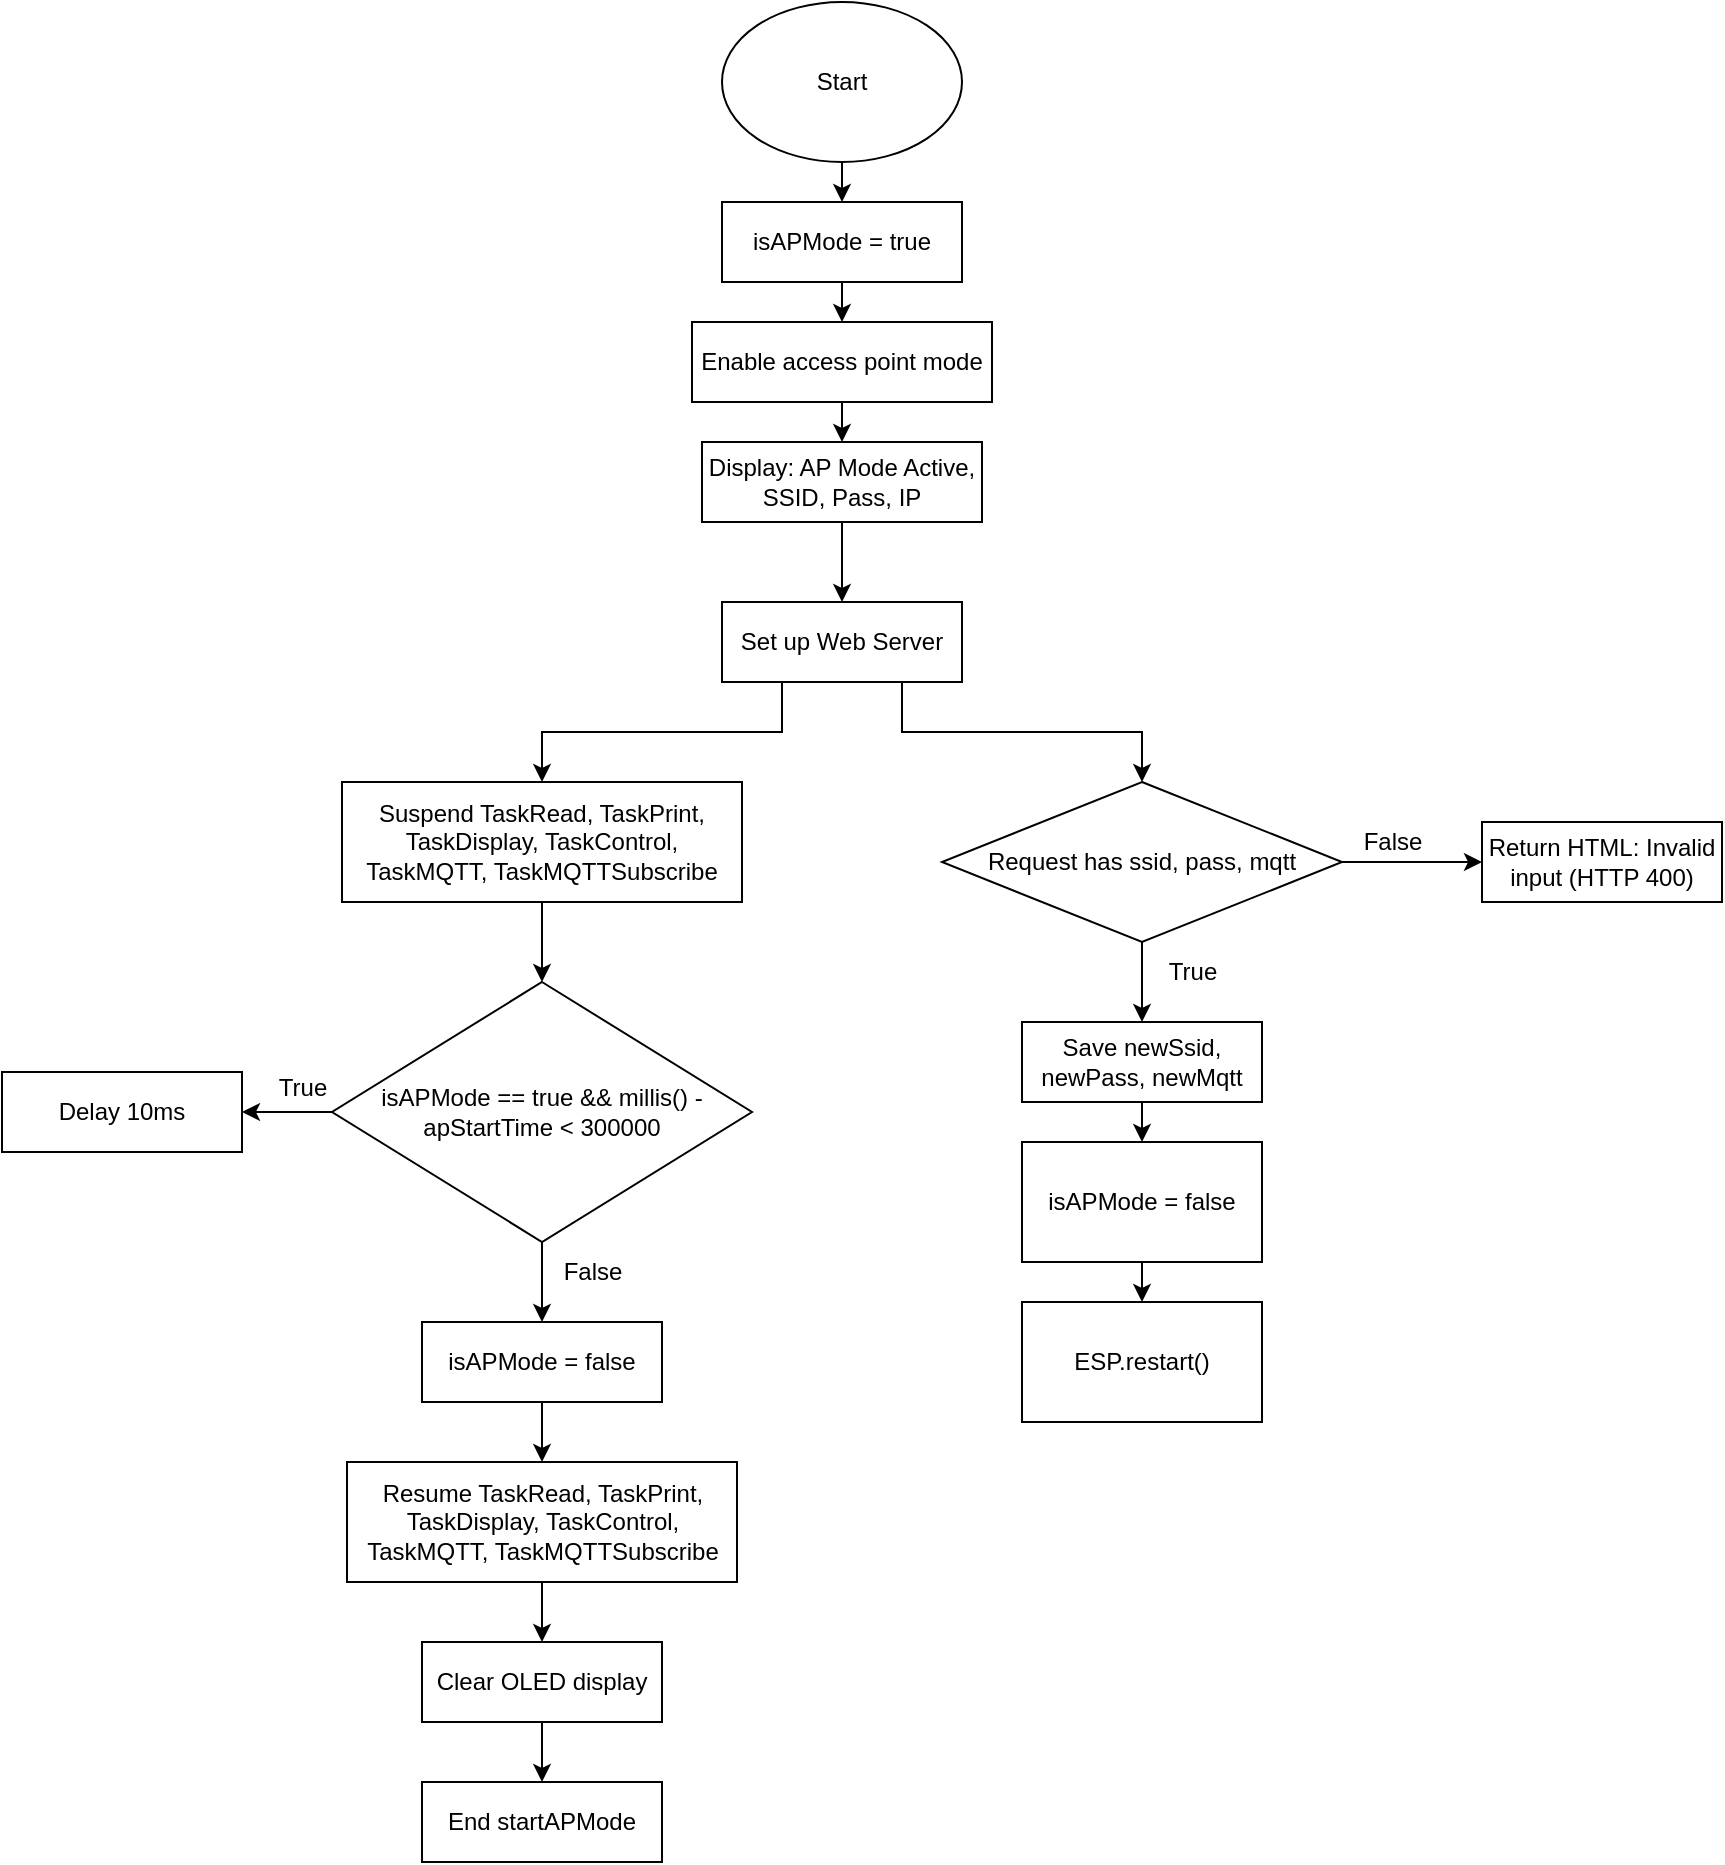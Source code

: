 <mxfile version="27.1.4">
  <diagram name="Page-1" id="EZvFkEp2vpa_xGGI4lQl">
    <mxGraphModel dx="1227" dy="467" grid="1" gridSize="10" guides="1" tooltips="1" connect="1" arrows="1" fold="1" page="0" pageScale="1" pageWidth="850" pageHeight="1100" math="0" shadow="0">
      <root>
        <mxCell id="0" />
        <mxCell id="1" parent="0" />
        <mxCell id="sRZx25z3MYnuvPWgoSHr-3" style="edgeStyle=orthogonalEdgeStyle;rounded=0;orthogonalLoop=1;jettySize=auto;html=1;exitX=0.5;exitY=1;exitDx=0;exitDy=0;entryX=0.5;entryY=0;entryDx=0;entryDy=0;" parent="1" source="sRZx25z3MYnuvPWgoSHr-1" target="sRZx25z3MYnuvPWgoSHr-2" edge="1">
          <mxGeometry relative="1" as="geometry" />
        </mxCell>
        <mxCell id="sRZx25z3MYnuvPWgoSHr-1" value="&lt;p style=&quot;white-space-collapse: preserve;&quot; dir=&quot;auto&quot;&gt;Start&lt;/p&gt;" style="ellipse;whiteSpace=wrap;html=1;" parent="1" vertex="1">
          <mxGeometry x="240" y="170" width="120" height="80" as="geometry" />
        </mxCell>
        <mxCell id="sRZx25z3MYnuvPWgoSHr-36" style="edgeStyle=orthogonalEdgeStyle;rounded=0;orthogonalLoop=1;jettySize=auto;html=1;exitX=0.5;exitY=1;exitDx=0;exitDy=0;entryX=0.5;entryY=0;entryDx=0;entryDy=0;" parent="1" source="sRZx25z3MYnuvPWgoSHr-2" target="sRZx25z3MYnuvPWgoSHr-6" edge="1">
          <mxGeometry relative="1" as="geometry">
            <mxPoint x="300" y="200" as="targetPoint" />
          </mxGeometry>
        </mxCell>
        <mxCell id="sRZx25z3MYnuvPWgoSHr-2" value="&lt;p style=&quot;white-space-collapse: preserve;&quot; dir=&quot;auto&quot;&gt;isAPMode = true&lt;/p&gt;" style="rounded=0;whiteSpace=wrap;html=1;" parent="1" vertex="1">
          <mxGeometry x="240" y="270" width="120" height="40" as="geometry" />
        </mxCell>
        <mxCell id="sRZx25z3MYnuvPWgoSHr-39" style="edgeStyle=orthogonalEdgeStyle;rounded=0;orthogonalLoop=1;jettySize=auto;html=1;exitX=0.5;exitY=1;exitDx=0;exitDy=0;entryX=0.5;entryY=0;entryDx=0;entryDy=0;" parent="1" source="sRZx25z3MYnuvPWgoSHr-6" target="sRZx25z3MYnuvPWgoSHr-7" edge="1">
          <mxGeometry relative="1" as="geometry" />
        </mxCell>
        <mxCell id="sRZx25z3MYnuvPWgoSHr-6" value="Enable access point mode" style="rounded=0;whiteSpace=wrap;html=1;" parent="1" vertex="1">
          <mxGeometry x="225" y="330" width="150" height="40" as="geometry" />
        </mxCell>
        <mxCell id="sRZx25z3MYnuvPWgoSHr-40" style="edgeStyle=orthogonalEdgeStyle;rounded=0;orthogonalLoop=1;jettySize=auto;html=1;exitX=0.5;exitY=1;exitDx=0;exitDy=0;entryX=0.5;entryY=0;entryDx=0;entryDy=0;" parent="1" source="sRZx25z3MYnuvPWgoSHr-7" target="sRZx25z3MYnuvPWgoSHr-8" edge="1">
          <mxGeometry relative="1" as="geometry" />
        </mxCell>
        <mxCell id="sRZx25z3MYnuvPWgoSHr-7" value="&lt;p style=&quot;white-space-collapse: preserve;&quot; dir=&quot;auto&quot;&gt;Display: AP Mode Active, SSID, Pass, IP&lt;/p&gt;" style="rounded=0;whiteSpace=wrap;html=1;" parent="1" vertex="1">
          <mxGeometry x="230" y="390" width="140" height="40" as="geometry" />
        </mxCell>
        <mxCell id="sRZx25z3MYnuvPWgoSHr-14" style="edgeStyle=orthogonalEdgeStyle;rounded=0;orthogonalLoop=1;jettySize=auto;html=1;exitX=0.75;exitY=1;exitDx=0;exitDy=0;entryX=0.5;entryY=0;entryDx=0;entryDy=0;" parent="1" source="sRZx25z3MYnuvPWgoSHr-8" target="sRZx25z3MYnuvPWgoSHr-10" edge="1">
          <mxGeometry relative="1" as="geometry" />
        </mxCell>
        <mxCell id="sRZx25z3MYnuvPWgoSHr-20" style="edgeStyle=orthogonalEdgeStyle;rounded=0;orthogonalLoop=1;jettySize=auto;html=1;exitX=0.25;exitY=1;exitDx=0;exitDy=0;entryX=0.5;entryY=0;entryDx=0;entryDy=0;" parent="1" source="sRZx25z3MYnuvPWgoSHr-8" target="sRZx25z3MYnuvPWgoSHr-19" edge="1">
          <mxGeometry relative="1" as="geometry" />
        </mxCell>
        <mxCell id="sRZx25z3MYnuvPWgoSHr-8" value="Set up Web Server" style="rounded=0;whiteSpace=wrap;html=1;" parent="1" vertex="1">
          <mxGeometry x="240" y="470" width="120" height="40" as="geometry" />
        </mxCell>
        <mxCell id="sRZx25z3MYnuvPWgoSHr-9" value="&lt;p style=&quot;white-space-collapse: preserve;&quot; dir=&quot;auto&quot;&gt;Return HTML: Invalid input (HTTP 400)&lt;/p&gt;" style="rounded=0;whiteSpace=wrap;html=1;" parent="1" vertex="1">
          <mxGeometry x="620" y="580" width="120" height="40" as="geometry" />
        </mxCell>
        <mxCell id="sRZx25z3MYnuvPWgoSHr-15" style="edgeStyle=orthogonalEdgeStyle;rounded=0;orthogonalLoop=1;jettySize=auto;html=1;exitX=0.5;exitY=1;exitDx=0;exitDy=0;entryX=0.5;entryY=0;entryDx=0;entryDy=0;" parent="1" source="sRZx25z3MYnuvPWgoSHr-10" target="sRZx25z3MYnuvPWgoSHr-11" edge="1">
          <mxGeometry relative="1" as="geometry" />
        </mxCell>
        <mxCell id="sRZx25z3MYnuvPWgoSHr-18" style="edgeStyle=orthogonalEdgeStyle;rounded=0;orthogonalLoop=1;jettySize=auto;html=1;exitX=1;exitY=0.5;exitDx=0;exitDy=0;entryX=0;entryY=0.5;entryDx=0;entryDy=0;" parent="1" source="sRZx25z3MYnuvPWgoSHr-10" target="sRZx25z3MYnuvPWgoSHr-9" edge="1">
          <mxGeometry relative="1" as="geometry" />
        </mxCell>
        <mxCell id="sRZx25z3MYnuvPWgoSHr-10" value="&lt;p style=&quot;white-space-collapse: preserve;&quot; dir=&quot;auto&quot;&gt;Request has ssid, pass, mqtt&lt;/p&gt;" style="rhombus;whiteSpace=wrap;html=1;" parent="1" vertex="1">
          <mxGeometry x="350" y="560" width="200" height="80" as="geometry" />
        </mxCell>
        <mxCell id="sRZx25z3MYnuvPWgoSHr-16" style="edgeStyle=orthogonalEdgeStyle;rounded=0;orthogonalLoop=1;jettySize=auto;html=1;exitX=0.5;exitY=1;exitDx=0;exitDy=0;entryX=0.5;entryY=0;entryDx=0;entryDy=0;" parent="1" source="sRZx25z3MYnuvPWgoSHr-11" target="sRZx25z3MYnuvPWgoSHr-12" edge="1">
          <mxGeometry relative="1" as="geometry" />
        </mxCell>
        <mxCell id="sRZx25z3MYnuvPWgoSHr-11" value="&lt;p style=&quot;white-space-collapse: preserve;&quot; dir=&quot;auto&quot;&gt;Save newSsid, newPass, newMqtt&lt;/p&gt;" style="rounded=0;whiteSpace=wrap;html=1;" parent="1" vertex="1">
          <mxGeometry x="390" y="680" width="120" height="40" as="geometry" />
        </mxCell>
        <mxCell id="sRZx25z3MYnuvPWgoSHr-17" style="edgeStyle=orthogonalEdgeStyle;rounded=0;orthogonalLoop=1;jettySize=auto;html=1;exitX=0.5;exitY=1;exitDx=0;exitDy=0;entryX=0.5;entryY=0;entryDx=0;entryDy=0;" parent="1" source="sRZx25z3MYnuvPWgoSHr-12" target="sRZx25z3MYnuvPWgoSHr-13" edge="1">
          <mxGeometry relative="1" as="geometry" />
        </mxCell>
        <mxCell id="sRZx25z3MYnuvPWgoSHr-12" value="&lt;p style=&quot;white-space-collapse: preserve;&quot; dir=&quot;auto&quot;&gt;isAPMode = false&lt;/p&gt;" style="rounded=0;whiteSpace=wrap;html=1;" parent="1" vertex="1">
          <mxGeometry x="390" y="740" width="120" height="60" as="geometry" />
        </mxCell>
        <mxCell id="sRZx25z3MYnuvPWgoSHr-13" value="&lt;p style=&quot;white-space-collapse: preserve;&quot; dir=&quot;auto&quot;&gt;ESP.restart()&lt;/p&gt;" style="rounded=0;whiteSpace=wrap;html=1;" parent="1" vertex="1">
          <mxGeometry x="390" y="820" width="120" height="60" as="geometry" />
        </mxCell>
        <mxCell id="sRZx25z3MYnuvPWgoSHr-27" style="edgeStyle=orthogonalEdgeStyle;rounded=0;orthogonalLoop=1;jettySize=auto;html=1;exitX=0.5;exitY=1;exitDx=0;exitDy=0;entryX=0.5;entryY=0;entryDx=0;entryDy=0;" parent="1" source="sRZx25z3MYnuvPWgoSHr-19" target="sRZx25z3MYnuvPWgoSHr-21" edge="1">
          <mxGeometry relative="1" as="geometry" />
        </mxCell>
        <mxCell id="sRZx25z3MYnuvPWgoSHr-19" value="&lt;p style=&quot;white-space-collapse: preserve;&quot; dir=&quot;auto&quot;&gt;Suspend TaskRead, TaskPrint, TaskDisplay, TaskControl, TaskMQTT, TaskMQTTSubscribe&lt;/p&gt;" style="rounded=0;whiteSpace=wrap;html=1;" parent="1" vertex="1">
          <mxGeometry x="50" y="560" width="200" height="60" as="geometry" />
        </mxCell>
        <mxCell id="sRZx25z3MYnuvPWgoSHr-29" style="edgeStyle=orthogonalEdgeStyle;rounded=0;orthogonalLoop=1;jettySize=auto;html=1;exitX=0.5;exitY=1;exitDx=0;exitDy=0;entryX=0.5;entryY=0;entryDx=0;entryDy=0;" parent="1" source="sRZx25z3MYnuvPWgoSHr-21" target="sRZx25z3MYnuvPWgoSHr-23" edge="1">
          <mxGeometry relative="1" as="geometry" />
        </mxCell>
        <mxCell id="sRZx25z3MYnuvPWgoSHr-33" style="edgeStyle=orthogonalEdgeStyle;rounded=0;orthogonalLoop=1;jettySize=auto;html=1;exitX=0;exitY=0.5;exitDx=0;exitDy=0;entryX=1;entryY=0.5;entryDx=0;entryDy=0;" parent="1" source="sRZx25z3MYnuvPWgoSHr-21" target="sRZx25z3MYnuvPWgoSHr-22" edge="1">
          <mxGeometry relative="1" as="geometry" />
        </mxCell>
        <mxCell id="sRZx25z3MYnuvPWgoSHr-21" value="&lt;p style=&quot;white-space-collapse: preserve;&quot; dir=&quot;auto&quot;&gt;isAPMode == true &amp;amp;&amp;amp; millis() - apStartTime &amp;lt; 300000&lt;/p&gt;" style="rhombus;whiteSpace=wrap;html=1;" parent="1" vertex="1">
          <mxGeometry x="45" y="660" width="210" height="130" as="geometry" />
        </mxCell>
        <mxCell id="sRZx25z3MYnuvPWgoSHr-22" value="&lt;p style=&quot;white-space-collapse: preserve;&quot; dir=&quot;auto&quot;&gt;Delay 10ms&lt;/p&gt;" style="rounded=0;whiteSpace=wrap;html=1;" parent="1" vertex="1">
          <mxGeometry x="-120" y="705" width="120" height="40" as="geometry" />
        </mxCell>
        <mxCell id="sRZx25z3MYnuvPWgoSHr-30" style="edgeStyle=orthogonalEdgeStyle;rounded=0;orthogonalLoop=1;jettySize=auto;html=1;exitX=0.5;exitY=1;exitDx=0;exitDy=0;entryX=0.5;entryY=0;entryDx=0;entryDy=0;" parent="1" source="sRZx25z3MYnuvPWgoSHr-23" target="sRZx25z3MYnuvPWgoSHr-24" edge="1">
          <mxGeometry relative="1" as="geometry" />
        </mxCell>
        <mxCell id="sRZx25z3MYnuvPWgoSHr-23" value="&lt;p style=&quot;white-space-collapse: preserve;&quot; dir=&quot;auto&quot;&gt;isAPMode = false&lt;/p&gt;" style="rounded=0;whiteSpace=wrap;html=1;" parent="1" vertex="1">
          <mxGeometry x="90" y="830" width="120" height="40" as="geometry" />
        </mxCell>
        <mxCell id="sRZx25z3MYnuvPWgoSHr-31" style="edgeStyle=orthogonalEdgeStyle;rounded=0;orthogonalLoop=1;jettySize=auto;html=1;exitX=0.5;exitY=1;exitDx=0;exitDy=0;entryX=0.5;entryY=0;entryDx=0;entryDy=0;" parent="1" source="sRZx25z3MYnuvPWgoSHr-24" target="sRZx25z3MYnuvPWgoSHr-25" edge="1">
          <mxGeometry relative="1" as="geometry" />
        </mxCell>
        <mxCell id="sRZx25z3MYnuvPWgoSHr-24" value="&lt;p style=&quot;white-space-collapse: preserve;&quot; dir=&quot;auto&quot;&gt;Resume TaskRead, TaskPrint, TaskDisplay, TaskControl, TaskMQTT, TaskMQTTSubscribe&lt;/p&gt;" style="rounded=0;whiteSpace=wrap;html=1;" parent="1" vertex="1">
          <mxGeometry x="52.5" y="900" width="195" height="60" as="geometry" />
        </mxCell>
        <mxCell id="sRZx25z3MYnuvPWgoSHr-32" style="edgeStyle=orthogonalEdgeStyle;rounded=0;orthogonalLoop=1;jettySize=auto;html=1;exitX=0.5;exitY=1;exitDx=0;exitDy=0;entryX=0.5;entryY=0;entryDx=0;entryDy=0;" parent="1" source="sRZx25z3MYnuvPWgoSHr-25" target="sRZx25z3MYnuvPWgoSHr-26" edge="1">
          <mxGeometry relative="1" as="geometry" />
        </mxCell>
        <mxCell id="sRZx25z3MYnuvPWgoSHr-25" value="&lt;p style=&quot;white-space-collapse: preserve;&quot; dir=&quot;auto&quot;&gt;Clear OLED display&lt;/p&gt;" style="rounded=0;whiteSpace=wrap;html=1;" parent="1" vertex="1">
          <mxGeometry x="90" y="990" width="120" height="40" as="geometry" />
        </mxCell>
        <mxCell id="sRZx25z3MYnuvPWgoSHr-26" value="&lt;p style=&quot;white-space-collapse: preserve;&quot; dir=&quot;auto&quot;&gt;End startAPMode&lt;/p&gt;" style="rounded=0;whiteSpace=wrap;html=1;" parent="1" vertex="1">
          <mxGeometry x="90" y="1060" width="120" height="40" as="geometry" />
        </mxCell>
        <mxCell id="sRZx25z3MYnuvPWgoSHr-34" value="False" style="text;html=1;align=center;verticalAlign=middle;resizable=0;points=[];autosize=1;strokeColor=none;fillColor=none;" parent="1" vertex="1">
          <mxGeometry x="550" y="575" width="50" height="30" as="geometry" />
        </mxCell>
        <mxCell id="sRZx25z3MYnuvPWgoSHr-35" value="True" style="text;html=1;align=center;verticalAlign=middle;resizable=0;points=[];autosize=1;strokeColor=none;fillColor=none;" parent="1" vertex="1">
          <mxGeometry x="450" y="640" width="50" height="30" as="geometry" />
        </mxCell>
        <mxCell id="sRZx25z3MYnuvPWgoSHr-41" value="True" style="text;html=1;align=center;verticalAlign=middle;resizable=0;points=[];autosize=1;strokeColor=none;fillColor=none;" parent="1" vertex="1">
          <mxGeometry x="5" y="698" width="50" height="30" as="geometry" />
        </mxCell>
        <mxCell id="sRZx25z3MYnuvPWgoSHr-42" value="False" style="text;html=1;align=center;verticalAlign=middle;resizable=0;points=[];autosize=1;strokeColor=none;fillColor=none;" parent="1" vertex="1">
          <mxGeometry x="150" y="790" width="50" height="30" as="geometry" />
        </mxCell>
      </root>
    </mxGraphModel>
  </diagram>
</mxfile>
